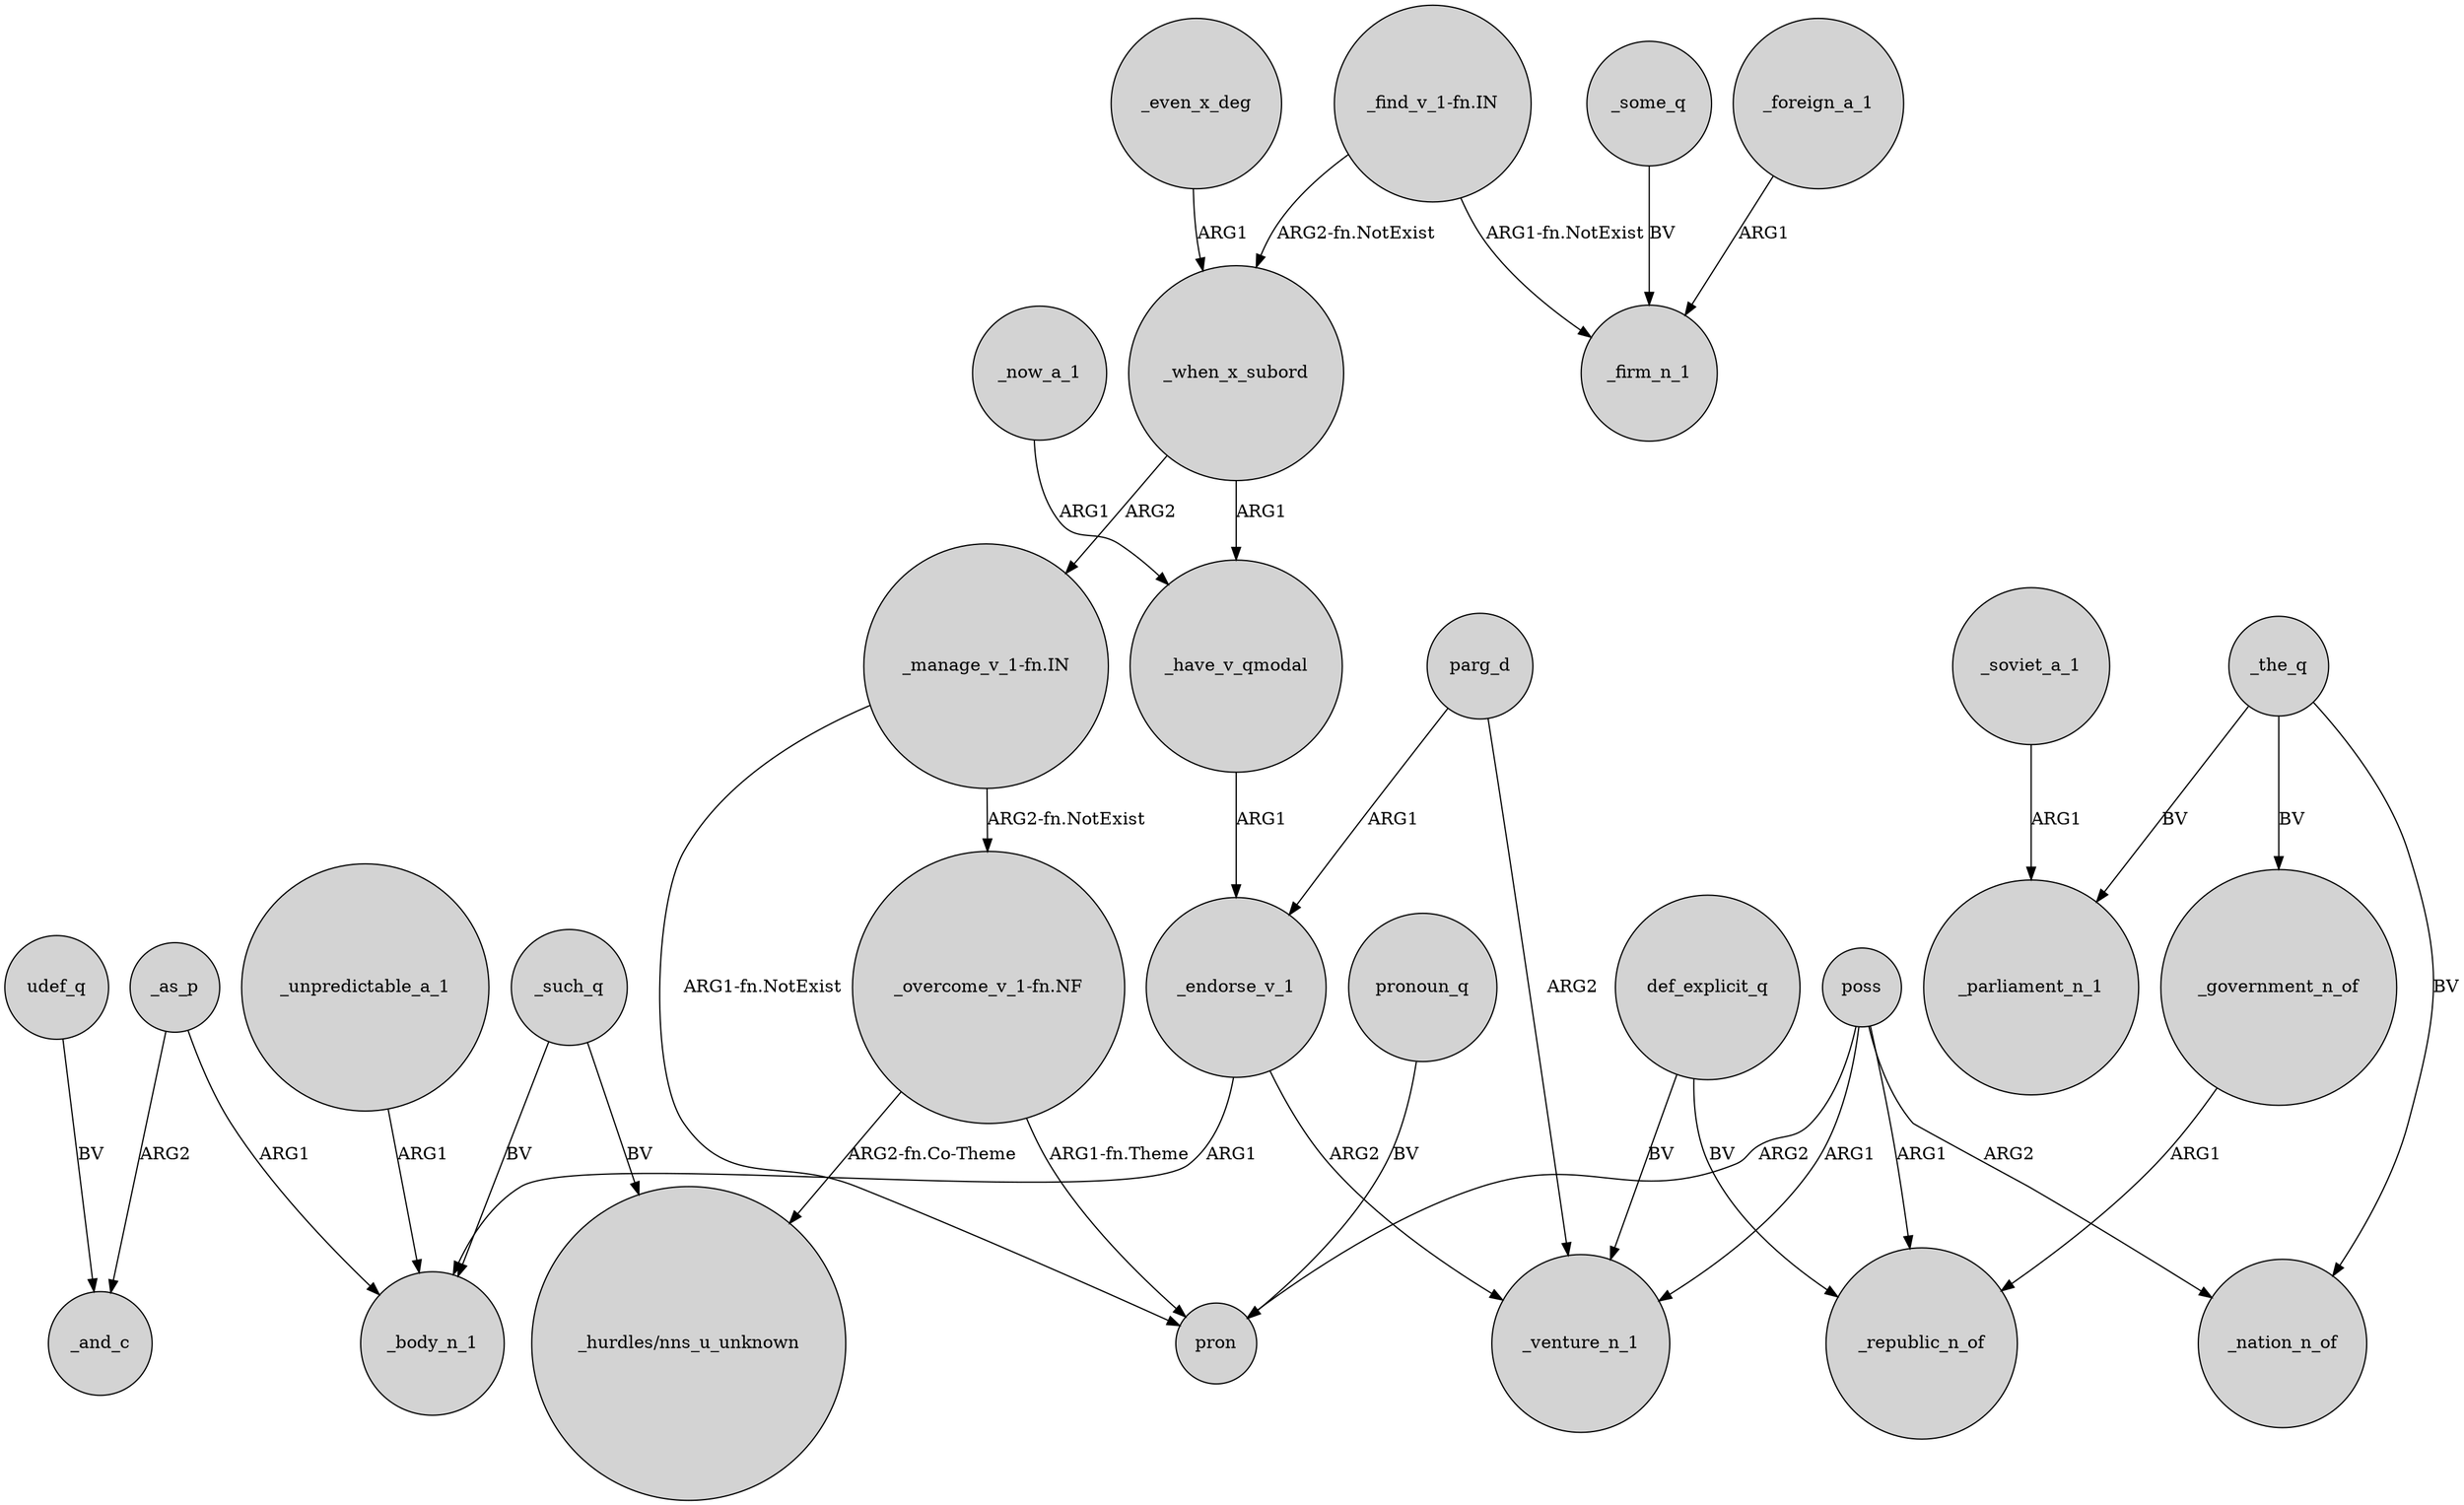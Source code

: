 digraph {
	node [shape=circle style=filled]
	_such_q -> _body_n_1 [label=BV]
	def_explicit_q -> _republic_n_of [label=BV]
	def_explicit_q -> _venture_n_1 [label=BV]
	poss -> pron [label=ARG2]
	_even_x_deg -> _when_x_subord [label=ARG1]
	_as_p -> _body_n_1 [label=ARG1]
	_unpredictable_a_1 -> _body_n_1 [label=ARG1]
	poss -> _republic_n_of [label=ARG1]
	_soviet_a_1 -> _parliament_n_1 [label=ARG1]
	_now_a_1 -> _have_v_qmodal [label=ARG1]
	_such_q -> "_hurdles/nns_u_unknown" [label=BV]
	_the_q -> _parliament_n_1 [label=BV]
	_some_q -> _firm_n_1 [label=BV]
	_when_x_subord -> "_manage_v_1-fn.IN" [label=ARG2]
	pronoun_q -> pron [label=BV]
	_when_x_subord -> _have_v_qmodal [label=ARG1]
	_endorse_v_1 -> _body_n_1 [label=ARG1]
	_the_q -> _nation_n_of [label=BV]
	"_overcome_v_1-fn.NF" -> pron [label="ARG1-fn.Theme"]
	_have_v_qmodal -> _endorse_v_1 [label=ARG1]
	"_manage_v_1-fn.IN" -> "_overcome_v_1-fn.NF" [label="ARG2-fn.NotExist"]
	poss -> _nation_n_of [label=ARG2]
	poss -> _venture_n_1 [label=ARG1]
	_as_p -> _and_c [label=ARG2]
	"_find_v_1-fn.IN" -> _when_x_subord [label="ARG2-fn.NotExist"]
	_the_q -> _government_n_of [label=BV]
	"_overcome_v_1-fn.NF" -> "_hurdles/nns_u_unknown" [label="ARG2-fn.Co-Theme"]
	_foreign_a_1 -> _firm_n_1 [label=ARG1]
	parg_d -> _venture_n_1 [label=ARG2]
	_government_n_of -> _republic_n_of [label=ARG1]
	"_manage_v_1-fn.IN" -> pron [label="ARG1-fn.NotExist"]
	udef_q -> _and_c [label=BV]
	_endorse_v_1 -> _venture_n_1 [label=ARG2]
	"_find_v_1-fn.IN" -> _firm_n_1 [label="ARG1-fn.NotExist"]
	parg_d -> _endorse_v_1 [label=ARG1]
}
